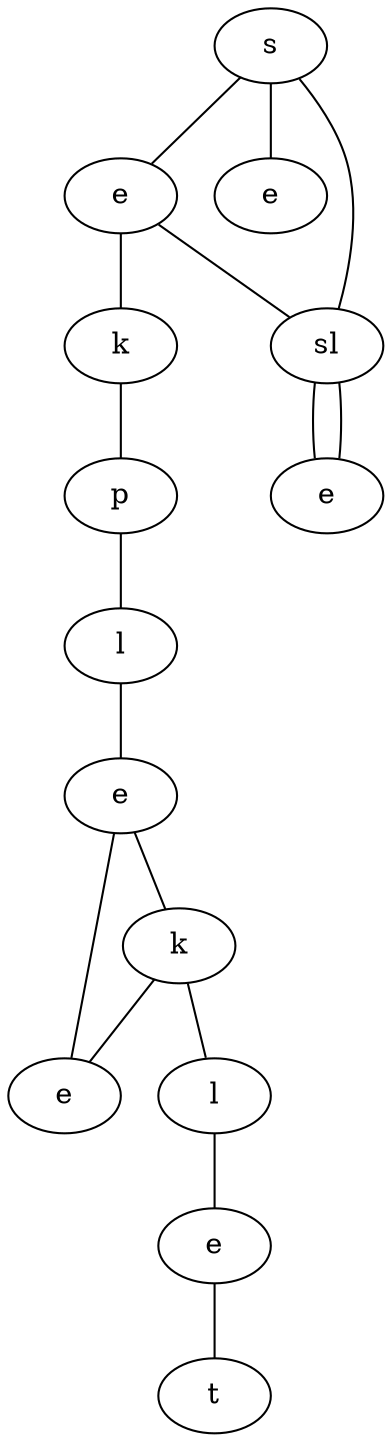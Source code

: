 graph {
OrLq[label="s"]
ovtq[label="e"]
fEkm[label="e"]
yvLA[label="sl"]
NxVh[label="k"]
PfdK[label="e"]
umGl[label="p"]
CxJo[label="l"]
dZHy[label="e"]
BqVP[label="k"]
pKyZ[label="e"]
ZMCg[label="l"]
aTTl[label="e"]
ZZxN[label="t"]
OrLq -- ovtq
OrLq -- fEkm
OrLq -- yvLA
ovtq -- NxVh
ovtq -- yvLA
yvLA -- PfdK
NxVh -- umGl
yvLA -- PfdK
umGl -- CxJo
CxJo -- dZHy
dZHy -- BqVP
dZHy -- pKyZ
BqVP -- ZMCg
BqVP -- pKyZ
ZMCg -- aTTl
aTTl -- ZZxN
}